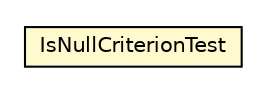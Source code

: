 #!/usr/local/bin/dot
#
# Class diagram 
# Generated by UMLGraph version R5_6_6-8-g8d7759 (http://www.umlgraph.org/)
#

digraph G {
	edge [fontname="Helvetica",fontsize=10,labelfontname="Helvetica",labelfontsize=10];
	node [fontname="Helvetica",fontsize=10,shape=plaintext];
	nodesep=0.25;
	ranksep=0.5;
	// org.dayatang.domain.internal.IsNullCriterionTest
	c29458 [label=<<table title="org.dayatang.domain.internal.IsNullCriterionTest" border="0" cellborder="1" cellspacing="0" cellpadding="2" port="p" bgcolor="lemonChiffon" href="./IsNullCriterionTest.html">
		<tr><td><table border="0" cellspacing="0" cellpadding="1">
<tr><td align="center" balign="center"> IsNullCriterionTest </td></tr>
		</table></td></tr>
		</table>>, URL="./IsNullCriterionTest.html", fontname="Helvetica", fontcolor="black", fontsize=10.0];
}

